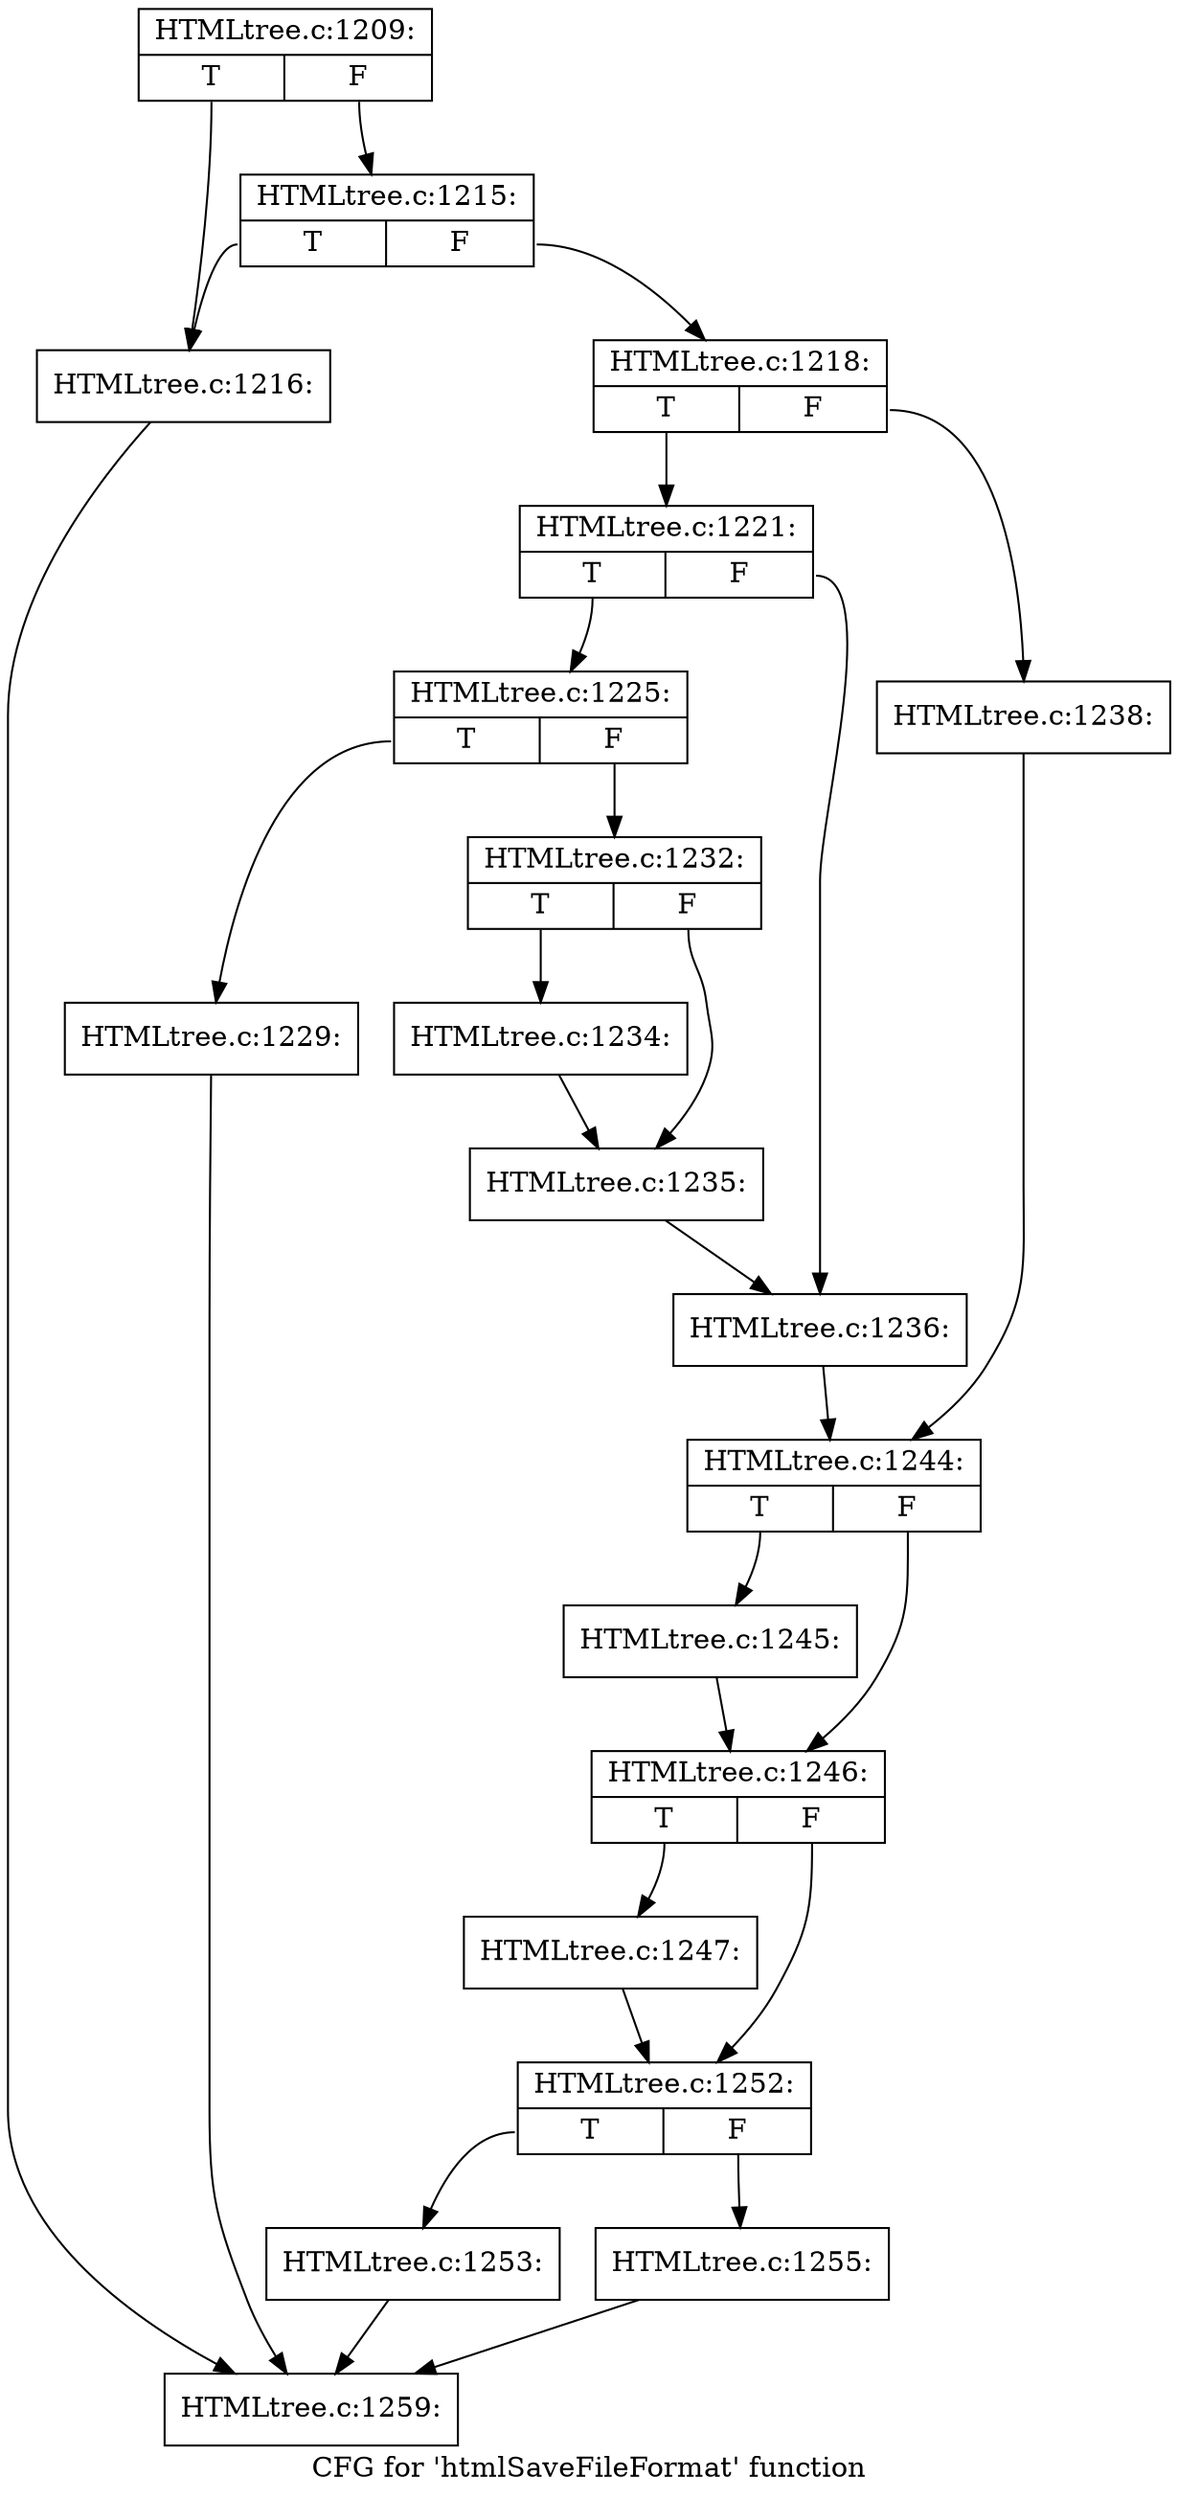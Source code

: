 digraph "CFG for 'htmlSaveFileFormat' function" {
	label="CFG for 'htmlSaveFileFormat' function";

	Node0x43af550 [shape=record,label="{HTMLtree.c:1209:|{<s0>T|<s1>F}}"];
	Node0x43af550:s0 -> Node0x43b8340;
	Node0x43af550:s1 -> Node0x43b83e0;
	Node0x43b83e0 [shape=record,label="{HTMLtree.c:1215:|{<s0>T|<s1>F}}"];
	Node0x43b83e0:s0 -> Node0x43b8340;
	Node0x43b83e0:s1 -> Node0x43b8390;
	Node0x43b8340 [shape=record,label="{HTMLtree.c:1216:}"];
	Node0x43b8340 -> Node0x43b6d20;
	Node0x43b8390 [shape=record,label="{HTMLtree.c:1218:|{<s0>T|<s1>F}}"];
	Node0x43b8390:s0 -> Node0x43b8ba0;
	Node0x43b8390:s1 -> Node0x43b8c40;
	Node0x43b8ba0 [shape=record,label="{HTMLtree.c:1221:|{<s0>T|<s1>F}}"];
	Node0x43b8ba0:s0 -> Node0x43b94a0;
	Node0x43b8ba0:s1 -> Node0x43b94f0;
	Node0x43b94a0 [shape=record,label="{HTMLtree.c:1225:|{<s0>T|<s1>F}}"];
	Node0x43b94a0:s0 -> Node0x43b9a40;
	Node0x43b94a0:s1 -> Node0x43b9a90;
	Node0x43b9a40 [shape=record,label="{HTMLtree.c:1229:}"];
	Node0x43b9a40 -> Node0x43b6d20;
	Node0x43b9a90 [shape=record,label="{HTMLtree.c:1232:|{<s0>T|<s1>F}}"];
	Node0x43b9a90:s0 -> Node0x43ba320;
	Node0x43b9a90:s1 -> Node0x43ba370;
	Node0x43ba320 [shape=record,label="{HTMLtree.c:1234:}"];
	Node0x43ba320 -> Node0x43ba370;
	Node0x43ba370 [shape=record,label="{HTMLtree.c:1235:}"];
	Node0x43ba370 -> Node0x43b94f0;
	Node0x43b94f0 [shape=record,label="{HTMLtree.c:1236:}"];
	Node0x43b94f0 -> Node0x43b8bf0;
	Node0x43b8c40 [shape=record,label="{HTMLtree.c:1238:}"];
	Node0x43b8c40 -> Node0x43b8bf0;
	Node0x43b8bf0 [shape=record,label="{HTMLtree.c:1244:|{<s0>T|<s1>F}}"];
	Node0x43b8bf0:s0 -> Node0x43bb100;
	Node0x43b8bf0:s1 -> Node0x43bb150;
	Node0x43bb100 [shape=record,label="{HTMLtree.c:1245:}"];
	Node0x43bb100 -> Node0x43bb150;
	Node0x43bb150 [shape=record,label="{HTMLtree.c:1246:|{<s0>T|<s1>F}}"];
	Node0x43bb150:s0 -> Node0x43bb6a0;
	Node0x43bb150:s1 -> Node0x43bb6f0;
	Node0x43bb6a0 [shape=record,label="{HTMLtree.c:1247:}"];
	Node0x43bb6a0 -> Node0x43bb6f0;
	Node0x43bb6f0 [shape=record,label="{HTMLtree.c:1252:|{<s0>T|<s1>F}}"];
	Node0x43bb6f0:s0 -> Node0x43bbf60;
	Node0x43bb6f0:s1 -> Node0x43bbfb0;
	Node0x43bbf60 [shape=record,label="{HTMLtree.c:1253:}"];
	Node0x43bbf60 -> Node0x43b6d20;
	Node0x43bbfb0 [shape=record,label="{HTMLtree.c:1255:}"];
	Node0x43bbfb0 -> Node0x43b6d20;
	Node0x43b6d20 [shape=record,label="{HTMLtree.c:1259:}"];
}
